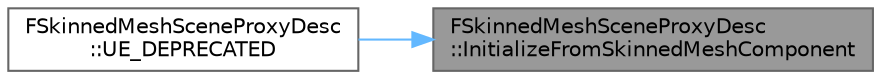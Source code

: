 digraph "FSkinnedMeshSceneProxyDesc::InitializeFromSkinnedMeshComponent"
{
 // INTERACTIVE_SVG=YES
 // LATEX_PDF_SIZE
  bgcolor="transparent";
  edge [fontname=Helvetica,fontsize=10,labelfontname=Helvetica,labelfontsize=10];
  node [fontname=Helvetica,fontsize=10,shape=box,height=0.2,width=0.4];
  rankdir="RL";
  Node1 [id="Node000001",label="FSkinnedMeshSceneProxyDesc\l::InitializeFromSkinnedMeshComponent",height=0.2,width=0.4,color="gray40", fillcolor="grey60", style="filled", fontcolor="black",tooltip=" "];
  Node1 -> Node2 [id="edge1_Node000001_Node000002",dir="back",color="steelblue1",style="solid",tooltip=" "];
  Node2 [id="Node000002",label="FSkinnedMeshSceneProxyDesc\l::UE_DEPRECATED",height=0.2,width=0.4,color="grey40", fillcolor="white", style="filled",URL="$d2/dfc/structFSkinnedMeshSceneProxyDesc.html#ab5a5ff7282496056df9d5b536cb3d362",tooltip=" "];
}
